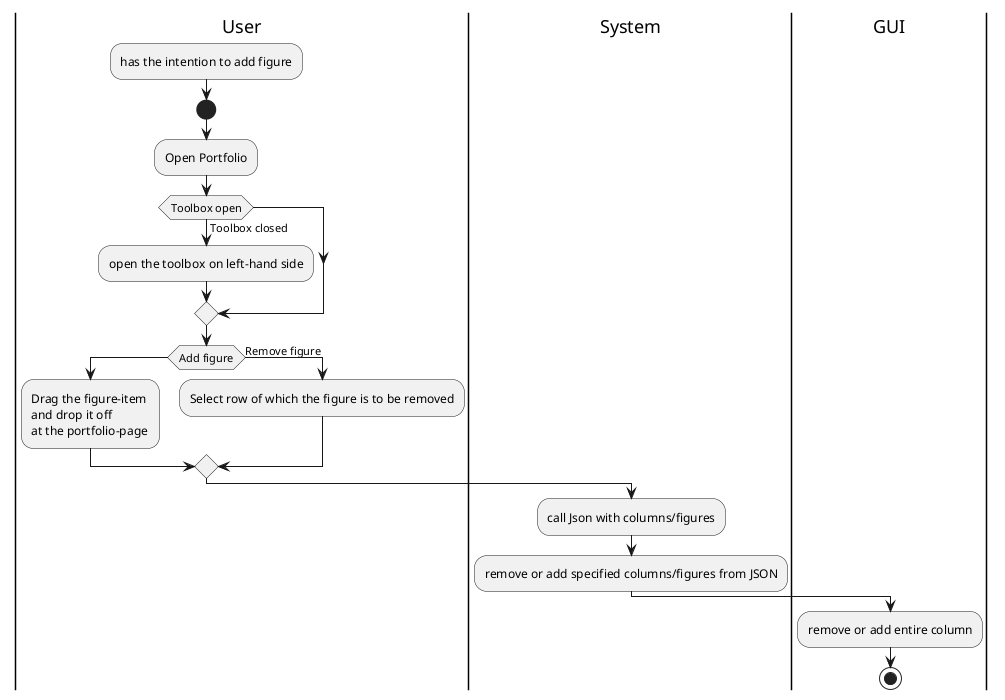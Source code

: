 @startuml
|User|
:has the intention to add figure;
start
:Open Portfolio;
if (Toolbox open)

else (Toolbox closed)
:open the toolbox on left-hand side;
endif

if (Add figure)
:Drag the figure-item \nand drop it off \nat the portfolio-page;
else (Remove figure)
:Select row of which the figure is to be removed;
endif

|System|
:call Json with columns/figures;
:remove or add specified columns/figures from JSON;
|GUI|
:remove or add entire column;
stop
@enduml